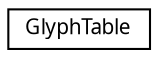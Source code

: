 digraph G
{
  edge [fontname="FreeSans.ttf",fontsize="10",labelfontname="FreeSans.ttf",labelfontsize="10"];
  node [fontname="FreeSans.ttf",fontsize="10",shape=record];
  rankdir=LR;
  Node1 [label="GlyphTable",height=0.2,width=0.4,color="black", fillcolor="white", style="filled",URL="$d1/dcc/interface_glyph_table.html"];
}
